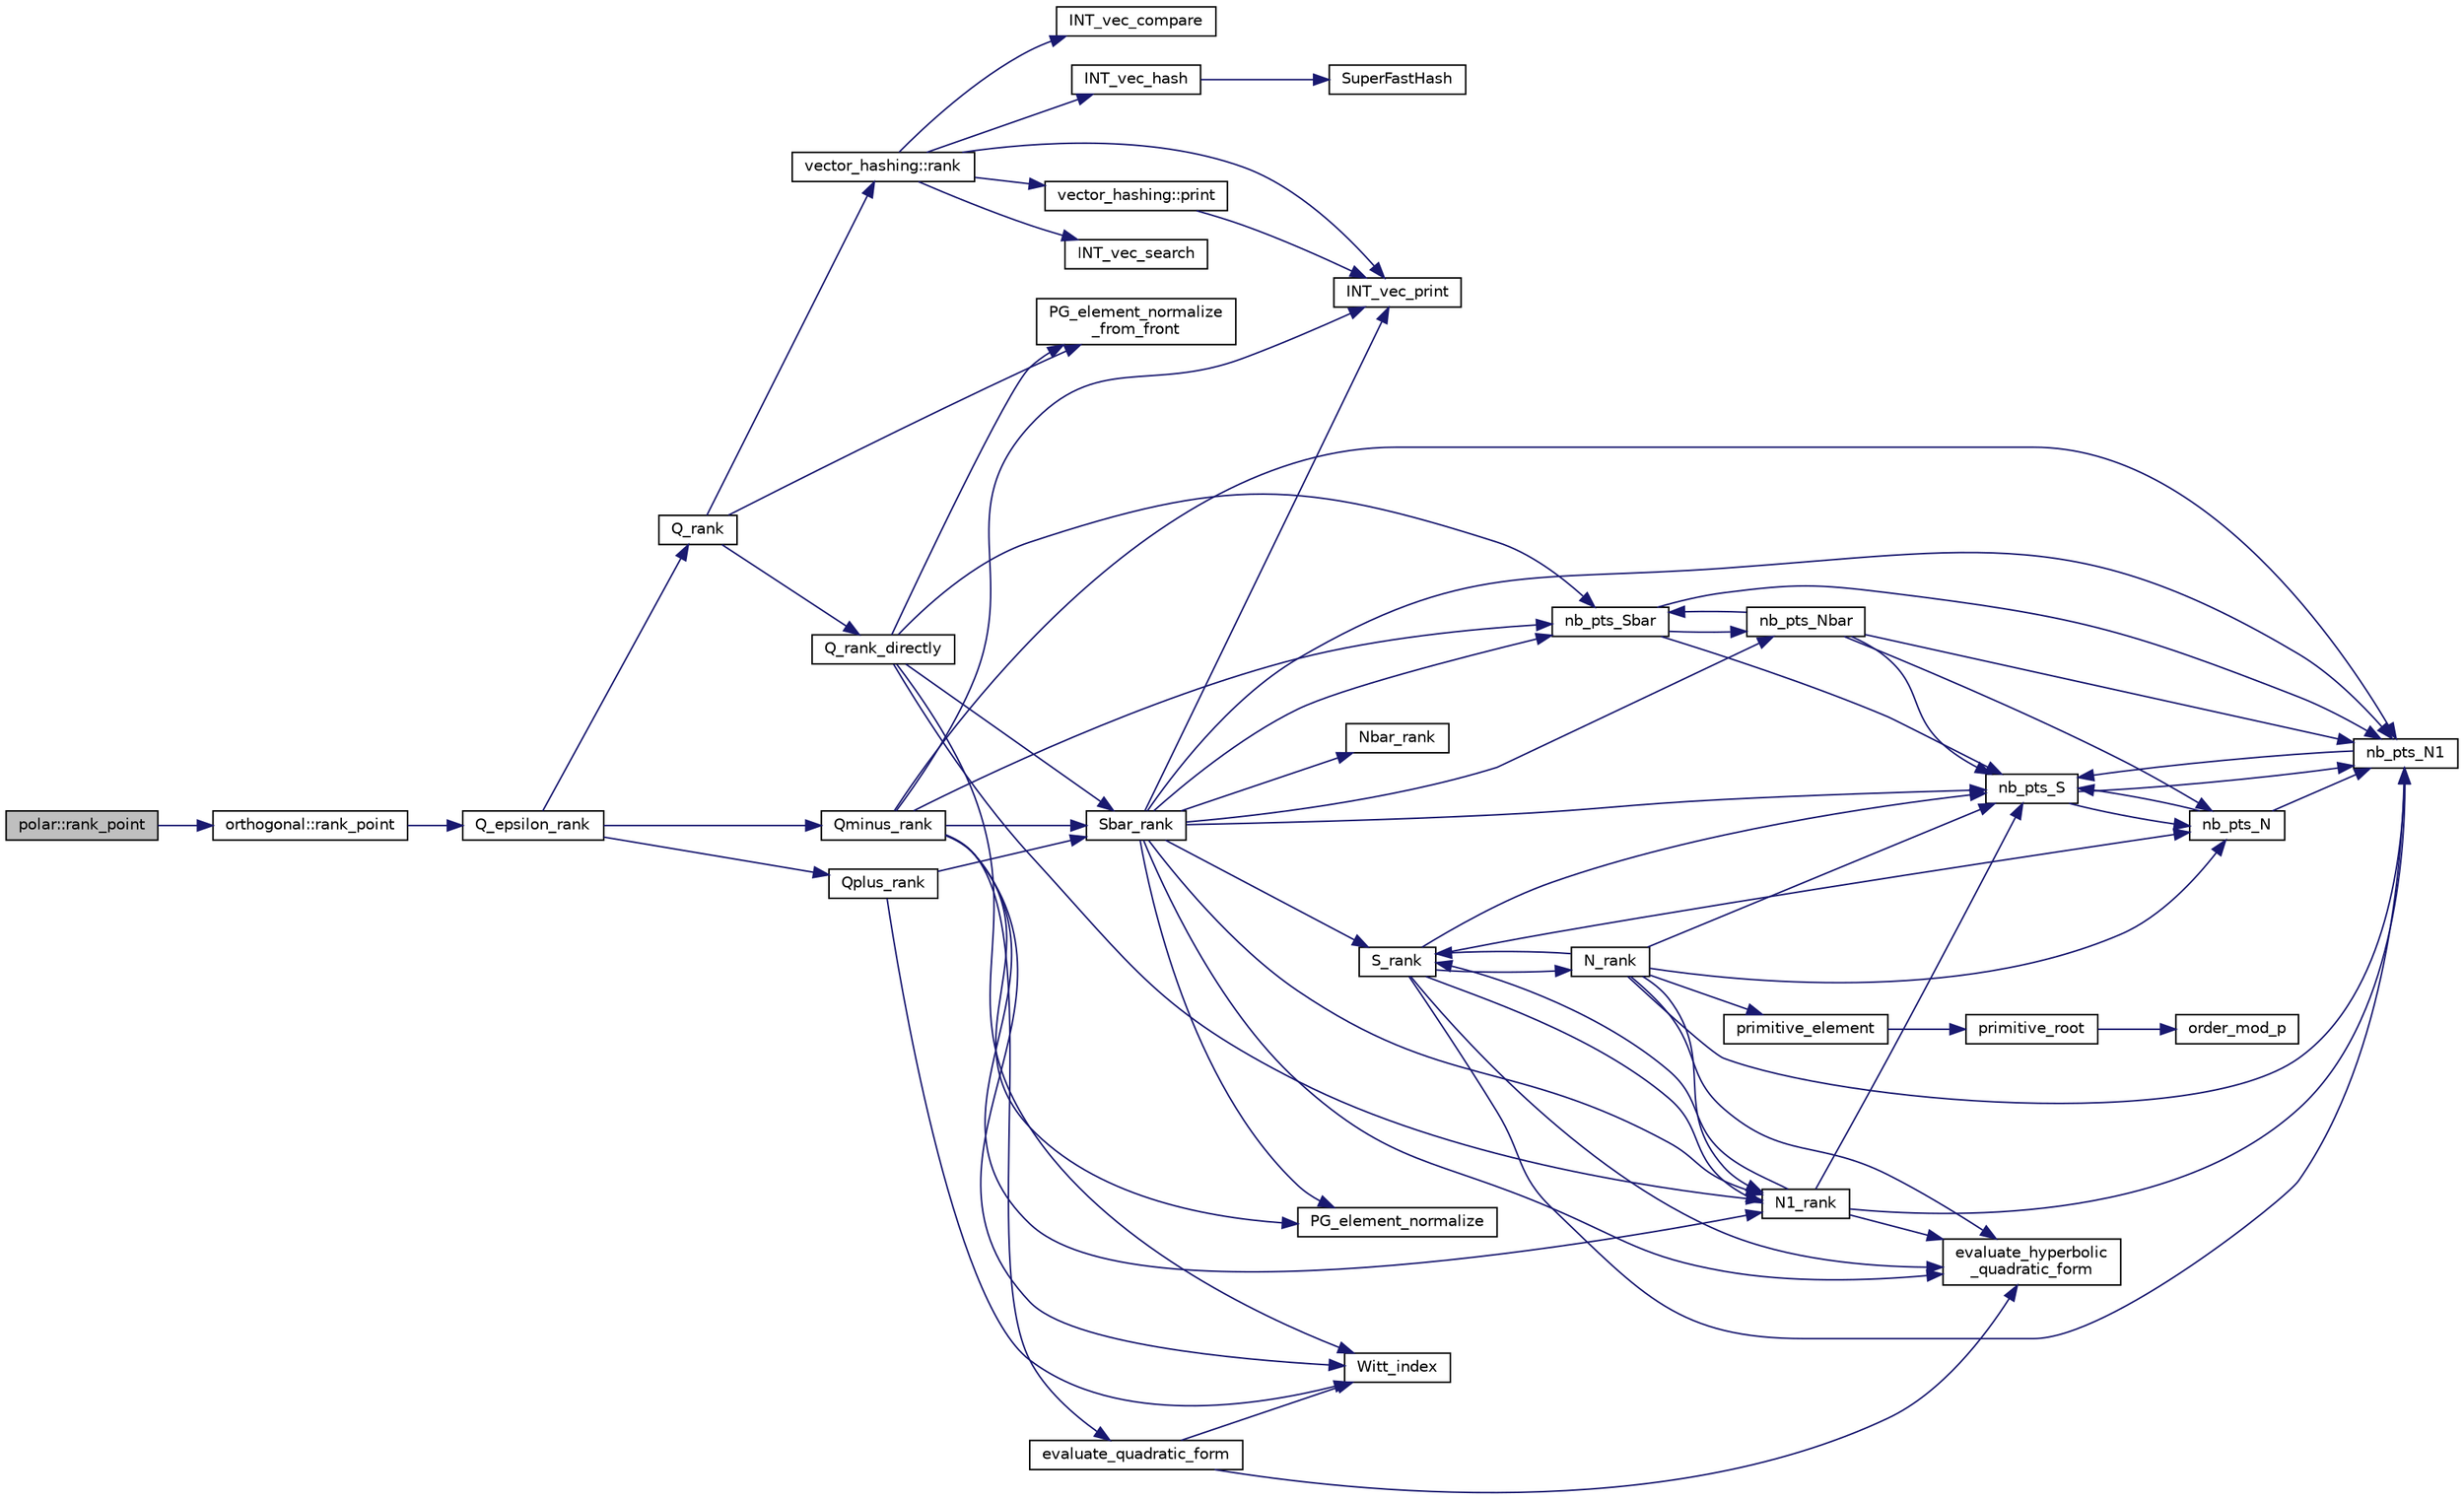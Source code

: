digraph "polar::rank_point"
{
  edge [fontname="Helvetica",fontsize="10",labelfontname="Helvetica",labelfontsize="10"];
  node [fontname="Helvetica",fontsize="10",shape=record];
  rankdir="LR";
  Node3852 [label="polar::rank_point",height=0.2,width=0.4,color="black", fillcolor="grey75", style="filled", fontcolor="black"];
  Node3852 -> Node3853 [color="midnightblue",fontsize="10",style="solid",fontname="Helvetica"];
  Node3853 [label="orthogonal::rank_point",height=0.2,width=0.4,color="black", fillcolor="white", style="filled",URL="$d7/daa/classorthogonal.html#adb4f1528590a804b3c011a68c9ebf655"];
  Node3853 -> Node3854 [color="midnightblue",fontsize="10",style="solid",fontname="Helvetica"];
  Node3854 [label="Q_epsilon_rank",height=0.2,width=0.4,color="black", fillcolor="white", style="filled",URL="$d4/d67/geometry_8h.html#a0949e1151174e2988aa697cb31942e97"];
  Node3854 -> Node3855 [color="midnightblue",fontsize="10",style="solid",fontname="Helvetica"];
  Node3855 [label="Q_rank",height=0.2,width=0.4,color="black", fillcolor="white", style="filled",URL="$db/da0/lib_2foundations_2geometry_2orthogonal__points_8_c.html#ad2671f4db3224df1e22494b9d946375e"];
  Node3855 -> Node3856 [color="midnightblue",fontsize="10",style="solid",fontname="Helvetica"];
  Node3856 [label="PG_element_normalize\l_from_front",height=0.2,width=0.4,color="black", fillcolor="white", style="filled",URL="$d4/d67/geometry_8h.html#af675caf5f9975573455c8d93cb56bf95"];
  Node3855 -> Node3857 [color="midnightblue",fontsize="10",style="solid",fontname="Helvetica"];
  Node3857 [label="vector_hashing::rank",height=0.2,width=0.4,color="black", fillcolor="white", style="filled",URL="$d8/daa/classvector__hashing.html#a4879796cc2ade5fcef891747909ec710"];
  Node3857 -> Node3858 [color="midnightblue",fontsize="10",style="solid",fontname="Helvetica"];
  Node3858 [label="INT_vec_hash",height=0.2,width=0.4,color="black", fillcolor="white", style="filled",URL="$d5/db4/io__and__os_8h.html#a2c14b1034b07b03b4df943066edeb99f"];
  Node3858 -> Node3859 [color="midnightblue",fontsize="10",style="solid",fontname="Helvetica"];
  Node3859 [label="SuperFastHash",height=0.2,width=0.4,color="black", fillcolor="white", style="filled",URL="$d5/de2/foundations_2data__structures_2data__structures_8h.html#a11d69a8cb5ac90dfb13d2e25df8eb1ce"];
  Node3857 -> Node3860 [color="midnightblue",fontsize="10",style="solid",fontname="Helvetica"];
  Node3860 [label="INT_vec_search",height=0.2,width=0.4,color="black", fillcolor="white", style="filled",URL="$d5/de2/foundations_2data__structures_2data__structures_8h.html#ad103ef2316a1f671bdb68fd9cd9ba945"];
  Node3857 -> Node3861 [color="midnightblue",fontsize="10",style="solid",fontname="Helvetica"];
  Node3861 [label="INT_vec_compare",height=0.2,width=0.4,color="black", fillcolor="white", style="filled",URL="$d5/de2/foundations_2data__structures_2data__structures_8h.html#ac1a17fca23fb4a338aef8547a4c2fded"];
  Node3857 -> Node3862 [color="midnightblue",fontsize="10",style="solid",fontname="Helvetica"];
  Node3862 [label="INT_vec_print",height=0.2,width=0.4,color="black", fillcolor="white", style="filled",URL="$df/dbf/sajeeb_8_c.html#a79a5901af0b47dd0d694109543c027fe"];
  Node3857 -> Node3863 [color="midnightblue",fontsize="10",style="solid",fontname="Helvetica"];
  Node3863 [label="vector_hashing::print",height=0.2,width=0.4,color="black", fillcolor="white", style="filled",URL="$d8/daa/classvector__hashing.html#a4954caab83535e063633dd5d27a564c5"];
  Node3863 -> Node3862 [color="midnightblue",fontsize="10",style="solid",fontname="Helvetica"];
  Node3855 -> Node3864 [color="midnightblue",fontsize="10",style="solid",fontname="Helvetica"];
  Node3864 [label="Q_rank_directly",height=0.2,width=0.4,color="black", fillcolor="white", style="filled",URL="$db/da0/lib_2foundations_2geometry_2orthogonal__points_8_c.html#a5f856abfc1a984dc77a7e21a239ab88e"];
  Node3864 -> Node3865 [color="midnightblue",fontsize="10",style="solid",fontname="Helvetica"];
  Node3865 [label="Witt_index",height=0.2,width=0.4,color="black", fillcolor="white", style="filled",URL="$db/da0/lib_2foundations_2geometry_2orthogonal__points_8_c.html#ab3483ecb9859a6758f82b5327da50534"];
  Node3864 -> Node3866 [color="midnightblue",fontsize="10",style="solid",fontname="Helvetica"];
  Node3866 [label="nb_pts_Sbar",height=0.2,width=0.4,color="black", fillcolor="white", style="filled",URL="$db/da0/lib_2foundations_2geometry_2orthogonal__points_8_c.html#a986dda26505c9934c771578b084f67cc"];
  Node3866 -> Node3867 [color="midnightblue",fontsize="10",style="solid",fontname="Helvetica"];
  Node3867 [label="nb_pts_S",height=0.2,width=0.4,color="black", fillcolor="white", style="filled",URL="$db/da0/lib_2foundations_2geometry_2orthogonal__points_8_c.html#a9bc3dec6e722644d182738102c3e04f3"];
  Node3867 -> Node3868 [color="midnightblue",fontsize="10",style="solid",fontname="Helvetica"];
  Node3868 [label="nb_pts_N",height=0.2,width=0.4,color="black", fillcolor="white", style="filled",URL="$db/da0/lib_2foundations_2geometry_2orthogonal__points_8_c.html#a93e16898c27b1d1c0a6405a7b0615ba6"];
  Node3868 -> Node3867 [color="midnightblue",fontsize="10",style="solid",fontname="Helvetica"];
  Node3868 -> Node3869 [color="midnightblue",fontsize="10",style="solid",fontname="Helvetica"];
  Node3869 [label="nb_pts_N1",height=0.2,width=0.4,color="black", fillcolor="white", style="filled",URL="$db/da0/lib_2foundations_2geometry_2orthogonal__points_8_c.html#ae0f2e1c76523db67b4ec9629ccc35bc6"];
  Node3869 -> Node3867 [color="midnightblue",fontsize="10",style="solid",fontname="Helvetica"];
  Node3867 -> Node3869 [color="midnightblue",fontsize="10",style="solid",fontname="Helvetica"];
  Node3866 -> Node3870 [color="midnightblue",fontsize="10",style="solid",fontname="Helvetica"];
  Node3870 [label="nb_pts_Nbar",height=0.2,width=0.4,color="black", fillcolor="white", style="filled",URL="$db/da0/lib_2foundations_2geometry_2orthogonal__points_8_c.html#a51b4684a176c6841fd3cd6c34c684c2c"];
  Node3870 -> Node3866 [color="midnightblue",fontsize="10",style="solid",fontname="Helvetica"];
  Node3870 -> Node3868 [color="midnightblue",fontsize="10",style="solid",fontname="Helvetica"];
  Node3870 -> Node3867 [color="midnightblue",fontsize="10",style="solid",fontname="Helvetica"];
  Node3870 -> Node3869 [color="midnightblue",fontsize="10",style="solid",fontname="Helvetica"];
  Node3866 -> Node3869 [color="midnightblue",fontsize="10",style="solid",fontname="Helvetica"];
  Node3864 -> Node3871 [color="midnightblue",fontsize="10",style="solid",fontname="Helvetica"];
  Node3871 [label="Sbar_rank",height=0.2,width=0.4,color="black", fillcolor="white", style="filled",URL="$db/da0/lib_2foundations_2geometry_2orthogonal__points_8_c.html#a9f987613e1f3dd623ce4032443a5a4a3"];
  Node3871 -> Node3872 [color="midnightblue",fontsize="10",style="solid",fontname="Helvetica"];
  Node3872 [label="PG_element_normalize",height=0.2,width=0.4,color="black", fillcolor="white", style="filled",URL="$d4/d67/geometry_8h.html#a5a4c3c1158bad6bab0d786c616bd0996"];
  Node3871 -> Node3862 [color="midnightblue",fontsize="10",style="solid",fontname="Helvetica"];
  Node3871 -> Node3866 [color="midnightblue",fontsize="10",style="solid",fontname="Helvetica"];
  Node3871 -> Node3867 [color="midnightblue",fontsize="10",style="solid",fontname="Helvetica"];
  Node3871 -> Node3873 [color="midnightblue",fontsize="10",style="solid",fontname="Helvetica"];
  Node3873 [label="S_rank",height=0.2,width=0.4,color="black", fillcolor="white", style="filled",URL="$db/da0/lib_2foundations_2geometry_2orthogonal__points_8_c.html#a3a31f4ab7622dfd1d56e995cee509faa"];
  Node3873 -> Node3867 [color="midnightblue",fontsize="10",style="solid",fontname="Helvetica"];
  Node3873 -> Node3868 [color="midnightblue",fontsize="10",style="solid",fontname="Helvetica"];
  Node3873 -> Node3869 [color="midnightblue",fontsize="10",style="solid",fontname="Helvetica"];
  Node3873 -> Node3874 [color="midnightblue",fontsize="10",style="solid",fontname="Helvetica"];
  Node3874 [label="N_rank",height=0.2,width=0.4,color="black", fillcolor="white", style="filled",URL="$db/da0/lib_2foundations_2geometry_2orthogonal__points_8_c.html#a750a27350273e325e879377a9ee17bbb"];
  Node3874 -> Node3867 [color="midnightblue",fontsize="10",style="solid",fontname="Helvetica"];
  Node3874 -> Node3868 [color="midnightblue",fontsize="10",style="solid",fontname="Helvetica"];
  Node3874 -> Node3873 [color="midnightblue",fontsize="10",style="solid",fontname="Helvetica"];
  Node3874 -> Node3875 [color="midnightblue",fontsize="10",style="solid",fontname="Helvetica"];
  Node3875 [label="evaluate_hyperbolic\l_quadratic_form",height=0.2,width=0.4,color="black", fillcolor="white", style="filled",URL="$db/da0/lib_2foundations_2geometry_2orthogonal__points_8_c.html#a5f2c422dc24d5720e7a1b36a794ba65a"];
  Node3874 -> Node3869 [color="midnightblue",fontsize="10",style="solid",fontname="Helvetica"];
  Node3874 -> Node3876 [color="midnightblue",fontsize="10",style="solid",fontname="Helvetica"];
  Node3876 [label="primitive_element",height=0.2,width=0.4,color="black", fillcolor="white", style="filled",URL="$db/da0/lib_2foundations_2geometry_2orthogonal__points_8_c.html#a97350390ec02c8cd9f54751708e28768"];
  Node3876 -> Node3877 [color="midnightblue",fontsize="10",style="solid",fontname="Helvetica"];
  Node3877 [label="primitive_root",height=0.2,width=0.4,color="black", fillcolor="white", style="filled",URL="$de/dc5/algebra__and__number__theory_8h.html#a0b6f7619d12ff2c4e60b852b820b0972"];
  Node3877 -> Node3878 [color="midnightblue",fontsize="10",style="solid",fontname="Helvetica"];
  Node3878 [label="order_mod_p",height=0.2,width=0.4,color="black", fillcolor="white", style="filled",URL="$df/dda/number__theory_8_c.html#aa38aa7e68ab81726a4462995135456b2"];
  Node3874 -> Node3879 [color="midnightblue",fontsize="10",style="solid",fontname="Helvetica"];
  Node3879 [label="N1_rank",height=0.2,width=0.4,color="black", fillcolor="white", style="filled",URL="$db/da0/lib_2foundations_2geometry_2orthogonal__points_8_c.html#aeb5e4527dd73fce52439f30400b9946a"];
  Node3879 -> Node3867 [color="midnightblue",fontsize="10",style="solid",fontname="Helvetica"];
  Node3879 -> Node3869 [color="midnightblue",fontsize="10",style="solid",fontname="Helvetica"];
  Node3879 -> Node3873 [color="midnightblue",fontsize="10",style="solid",fontname="Helvetica"];
  Node3879 -> Node3875 [color="midnightblue",fontsize="10",style="solid",fontname="Helvetica"];
  Node3873 -> Node3875 [color="midnightblue",fontsize="10",style="solid",fontname="Helvetica"];
  Node3873 -> Node3879 [color="midnightblue",fontsize="10",style="solid",fontname="Helvetica"];
  Node3871 -> Node3870 [color="midnightblue",fontsize="10",style="solid",fontname="Helvetica"];
  Node3871 -> Node3869 [color="midnightblue",fontsize="10",style="solid",fontname="Helvetica"];
  Node3871 -> Node3880 [color="midnightblue",fontsize="10",style="solid",fontname="Helvetica"];
  Node3880 [label="Nbar_rank",height=0.2,width=0.4,color="black", fillcolor="white", style="filled",URL="$db/da0/lib_2foundations_2geometry_2orthogonal__points_8_c.html#ab1a27ed33557b959a5f02d2a4b81857a"];
  Node3871 -> Node3875 [color="midnightblue",fontsize="10",style="solid",fontname="Helvetica"];
  Node3871 -> Node3879 [color="midnightblue",fontsize="10",style="solid",fontname="Helvetica"];
  Node3864 -> Node3856 [color="midnightblue",fontsize="10",style="solid",fontname="Helvetica"];
  Node3864 -> Node3879 [color="midnightblue",fontsize="10",style="solid",fontname="Helvetica"];
  Node3854 -> Node3881 [color="midnightblue",fontsize="10",style="solid",fontname="Helvetica"];
  Node3881 [label="Qplus_rank",height=0.2,width=0.4,color="black", fillcolor="white", style="filled",URL="$db/da0/lib_2foundations_2geometry_2orthogonal__points_8_c.html#aaa1be357d007a845ce2866169d63afb7"];
  Node3881 -> Node3865 [color="midnightblue",fontsize="10",style="solid",fontname="Helvetica"];
  Node3881 -> Node3871 [color="midnightblue",fontsize="10",style="solid",fontname="Helvetica"];
  Node3854 -> Node3882 [color="midnightblue",fontsize="10",style="solid",fontname="Helvetica"];
  Node3882 [label="Qminus_rank",height=0.2,width=0.4,color="black", fillcolor="white", style="filled",URL="$db/da0/lib_2foundations_2geometry_2orthogonal__points_8_c.html#aec3e3dad3c2c12fa081edab0af2cb91a"];
  Node3882 -> Node3865 [color="midnightblue",fontsize="10",style="solid",fontname="Helvetica"];
  Node3882 -> Node3883 [color="midnightblue",fontsize="10",style="solid",fontname="Helvetica"];
  Node3883 [label="evaluate_quadratic_form",height=0.2,width=0.4,color="black", fillcolor="white", style="filled",URL="$db/da0/lib_2foundations_2geometry_2orthogonal__points_8_c.html#a4faa3ca9079fe60d4ad421506491ed6a"];
  Node3883 -> Node3865 [color="midnightblue",fontsize="10",style="solid",fontname="Helvetica"];
  Node3883 -> Node3875 [color="midnightblue",fontsize="10",style="solid",fontname="Helvetica"];
  Node3882 -> Node3862 [color="midnightblue",fontsize="10",style="solid",fontname="Helvetica"];
  Node3882 -> Node3872 [color="midnightblue",fontsize="10",style="solid",fontname="Helvetica"];
  Node3882 -> Node3871 [color="midnightblue",fontsize="10",style="solid",fontname="Helvetica"];
  Node3882 -> Node3866 [color="midnightblue",fontsize="10",style="solid",fontname="Helvetica"];
  Node3882 -> Node3869 [color="midnightblue",fontsize="10",style="solid",fontname="Helvetica"];
  Node3882 -> Node3879 [color="midnightblue",fontsize="10",style="solid",fontname="Helvetica"];
}
